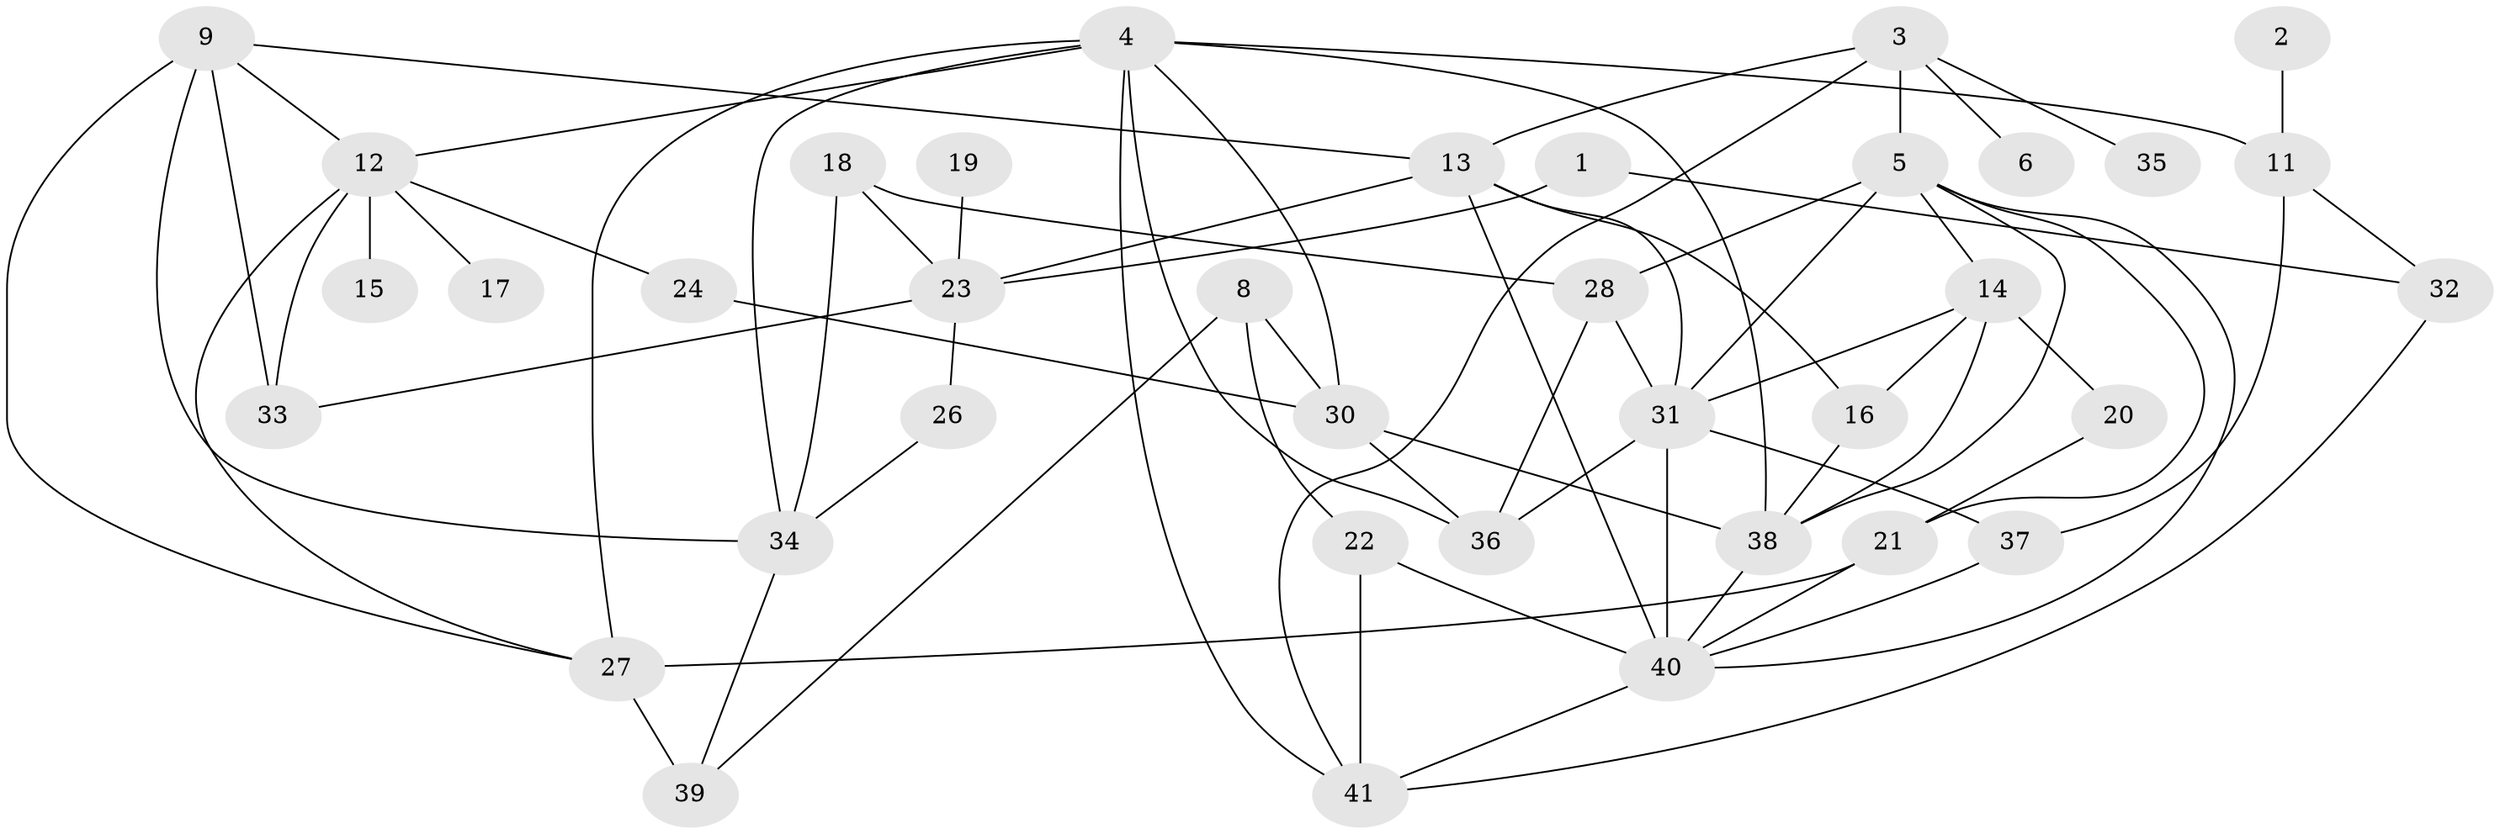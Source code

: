 // original degree distribution, {2: 0.25609756097560976, 5: 0.0975609756097561, 3: 0.15853658536585366, 6: 0.07317073170731707, 4: 0.17073170731707318, 1: 0.18292682926829268, 0: 0.036585365853658534, 7: 0.024390243902439025}
// Generated by graph-tools (version 1.1) at 2025/00/03/09/25 03:00:49]
// undirected, 37 vertices, 72 edges
graph export_dot {
graph [start="1"]
  node [color=gray90,style=filled];
  1;
  2;
  3;
  4;
  5;
  6;
  8;
  9;
  11;
  12;
  13;
  14;
  15;
  16;
  17;
  18;
  19;
  20;
  21;
  22;
  23;
  24;
  26;
  27;
  28;
  30;
  31;
  32;
  33;
  34;
  35;
  36;
  37;
  38;
  39;
  40;
  41;
  1 -- 23 [weight=1.0];
  1 -- 32 [weight=1.0];
  2 -- 11 [weight=1.0];
  3 -- 5 [weight=2.0];
  3 -- 6 [weight=1.0];
  3 -- 13 [weight=1.0];
  3 -- 35 [weight=1.0];
  3 -- 41 [weight=1.0];
  4 -- 11 [weight=1.0];
  4 -- 12 [weight=1.0];
  4 -- 27 [weight=1.0];
  4 -- 30 [weight=1.0];
  4 -- 34 [weight=1.0];
  4 -- 36 [weight=1.0];
  4 -- 38 [weight=2.0];
  4 -- 41 [weight=1.0];
  5 -- 14 [weight=1.0];
  5 -- 21 [weight=1.0];
  5 -- 28 [weight=1.0];
  5 -- 31 [weight=1.0];
  5 -- 38 [weight=1.0];
  5 -- 40 [weight=1.0];
  8 -- 22 [weight=1.0];
  8 -- 30 [weight=1.0];
  8 -- 39 [weight=1.0];
  9 -- 12 [weight=1.0];
  9 -- 13 [weight=1.0];
  9 -- 27 [weight=1.0];
  9 -- 33 [weight=1.0];
  9 -- 34 [weight=1.0];
  11 -- 32 [weight=1.0];
  11 -- 37 [weight=1.0];
  12 -- 15 [weight=1.0];
  12 -- 17 [weight=1.0];
  12 -- 24 [weight=1.0];
  12 -- 27 [weight=1.0];
  12 -- 33 [weight=1.0];
  13 -- 16 [weight=1.0];
  13 -- 23 [weight=1.0];
  13 -- 31 [weight=1.0];
  13 -- 40 [weight=2.0];
  14 -- 16 [weight=2.0];
  14 -- 20 [weight=1.0];
  14 -- 31 [weight=2.0];
  14 -- 38 [weight=1.0];
  16 -- 38 [weight=1.0];
  18 -- 23 [weight=1.0];
  18 -- 28 [weight=1.0];
  18 -- 34 [weight=1.0];
  19 -- 23 [weight=1.0];
  20 -- 21 [weight=1.0];
  21 -- 27 [weight=1.0];
  21 -- 40 [weight=1.0];
  22 -- 40 [weight=1.0];
  22 -- 41 [weight=1.0];
  23 -- 26 [weight=1.0];
  23 -- 33 [weight=1.0];
  24 -- 30 [weight=1.0];
  26 -- 34 [weight=1.0];
  27 -- 39 [weight=2.0];
  28 -- 31 [weight=1.0];
  28 -- 36 [weight=1.0];
  30 -- 36 [weight=1.0];
  30 -- 38 [weight=1.0];
  31 -- 36 [weight=2.0];
  31 -- 37 [weight=1.0];
  31 -- 40 [weight=1.0];
  32 -- 41 [weight=1.0];
  34 -- 39 [weight=1.0];
  37 -- 40 [weight=1.0];
  38 -- 40 [weight=1.0];
  40 -- 41 [weight=1.0];
}
